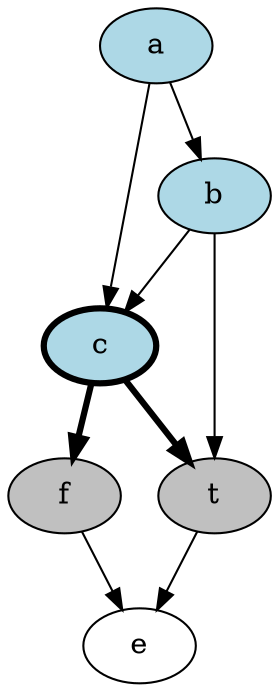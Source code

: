 digraph {
    a [fillcolor = lightblue, style = filled];
    b [fillcolor = lightblue, style = filled];
    c [fillcolor = lightblue, style = filled, penwidth = 3];

    t [fillcolor = gray, style = filled];
    f [fillcolor = gray, style = filled];

    a -> b;
    a -> c;
    b -> t;
    b -> c;
    c -> t [penwidth = 3];
    c -> f [penwidth = 3];
    t -> e;
    f -> e;
}

